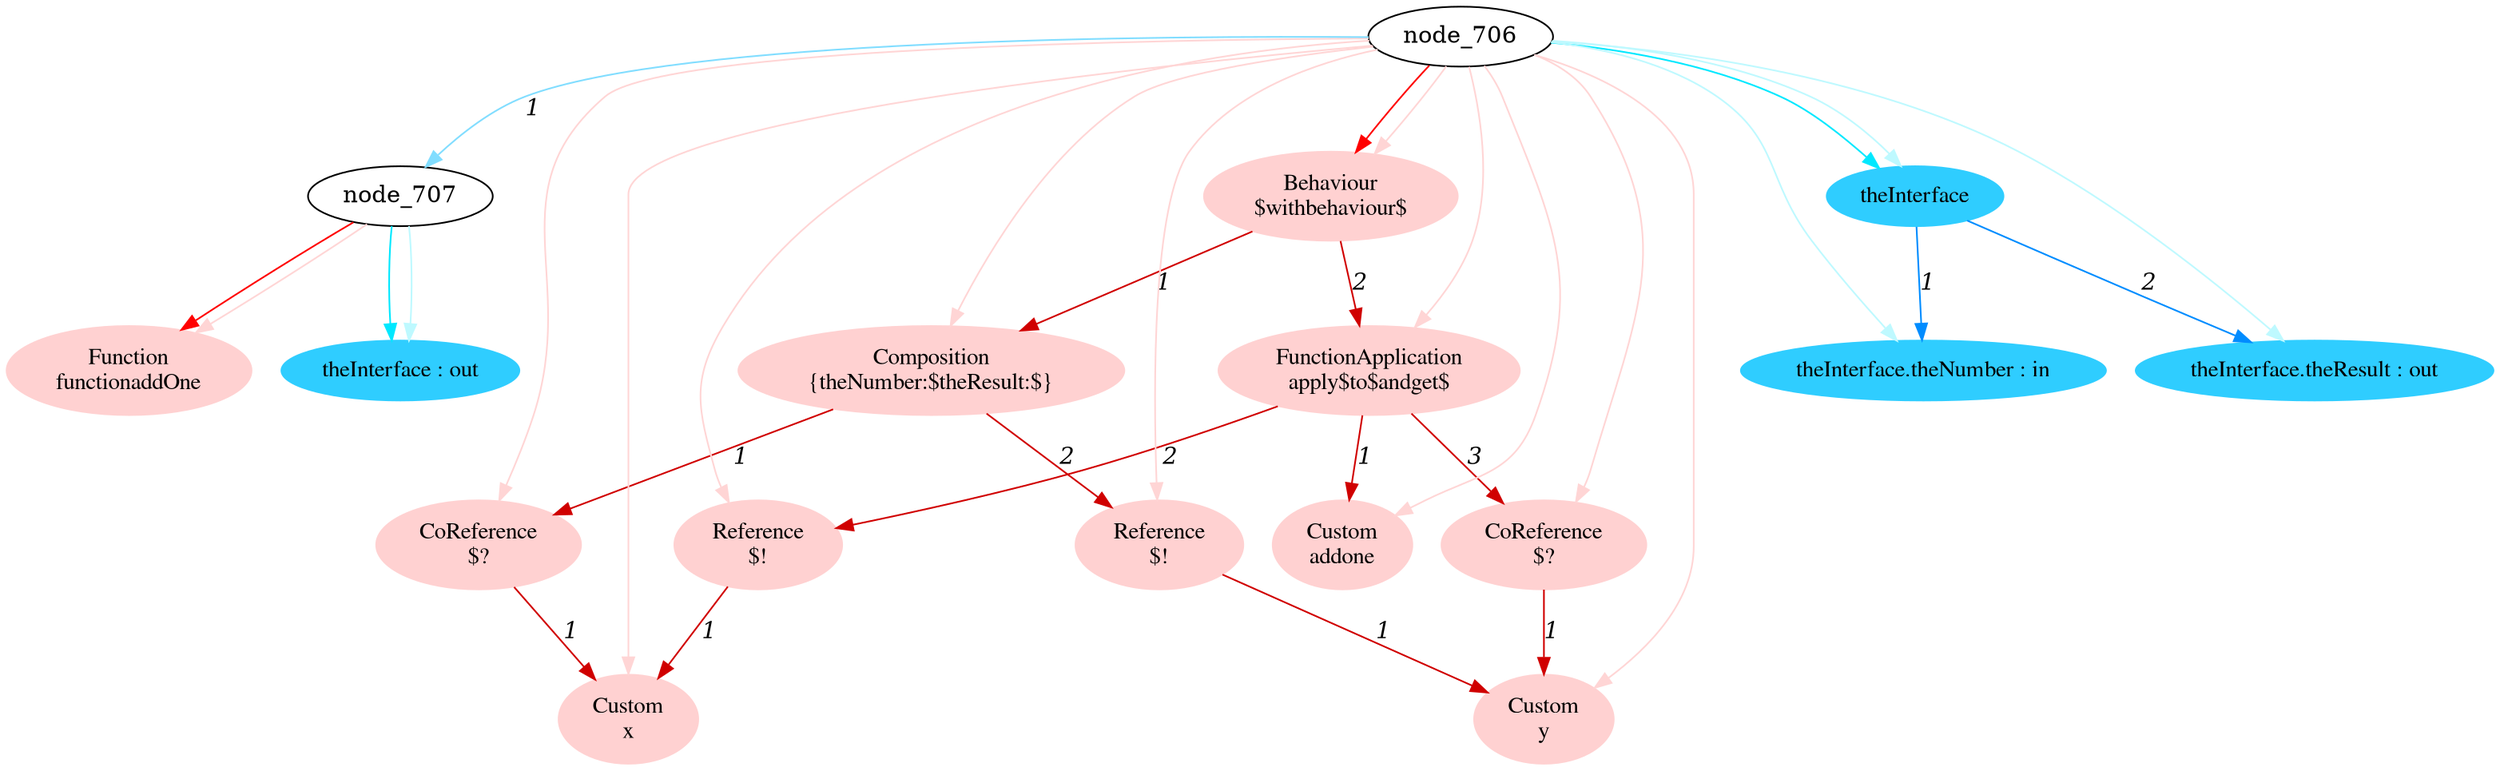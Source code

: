 digraph g{node_760 [shape="ellipse", style="filled", color="#ffd1d1", fontname="Times", label="Function
functionaddOne" ]
node_763 [shape="ellipse", style="filled", color="#ffd1d1", fontname="Times", label="Custom
x" ]
node_767 [shape="ellipse", style="filled", color="#ffd1d1", fontname="Times", label="CoReference
$?" ]
node_771 [shape="ellipse", style="filled", color="#ffd1d1", fontname="Times", label="Custom
y" ]
node_775 [shape="ellipse", style="filled", color="#ffd1d1", fontname="Times", label="Reference
$!" ]
node_779 [shape="ellipse", style="filled", color="#ffd1d1", fontname="Times", label="Composition
{theNumber:$theResult:$}" ]
node_784 [shape="ellipse", style="filled", color="#ffd1d1", fontname="Times", label="Custom
addone" ]
node_787 [shape="ellipse", style="filled", color="#ffd1d1", fontname="Times", label="Reference
$!" ]
node_791 [shape="ellipse", style="filled", color="#ffd1d1", fontname="Times", label="CoReference
$?" ]
node_795 [shape="ellipse", style="filled", color="#ffd1d1", fontname="Times", label="FunctionApplication
apply$to$andget$" ]
node_801 [shape="ellipse", style="filled", color="#ffd1d1", fontname="Times", label="Behaviour
$withbehaviour$" ]
node_708 [shape="ellipse", style="filled", color="#2fcdff", fontname="Times", label="theInterface : out" ]
node_715 [shape="ellipse", style="filled", color="#2fcdff", fontname="Times", label="theInterface" ]
node_716 [shape="ellipse", style="filled", color="#2fcdff", fontname="Times", label="theInterface.theNumber : in" ]
node_718 [shape="ellipse", style="filled", color="#2fcdff", fontname="Times", label="theInterface.theResult : out" ]
node_767 -> node_763 [dir=forward, arrowHead=normal, fontname="Times-Italic", arrowsize=1, color="#d00000", label="1",  headlabel="", taillabel="" ]
node_775 -> node_771 [dir=forward, arrowHead=normal, fontname="Times-Italic", arrowsize=1, color="#d00000", label="1",  headlabel="", taillabel="" ]
node_779 -> node_767 [dir=forward, arrowHead=normal, fontname="Times-Italic", arrowsize=1, color="#d00000", label="1",  headlabel="", taillabel="" ]
node_779 -> node_775 [dir=forward, arrowHead=normal, fontname="Times-Italic", arrowsize=1, color="#d00000", label="2",  headlabel="", taillabel="" ]
node_787 -> node_763 [dir=forward, arrowHead=normal, fontname="Times-Italic", arrowsize=1, color="#d00000", label="1",  headlabel="", taillabel="" ]
node_791 -> node_771 [dir=forward, arrowHead=normal, fontname="Times-Italic", arrowsize=1, color="#d00000", label="1",  headlabel="", taillabel="" ]
node_795 -> node_784 [dir=forward, arrowHead=normal, fontname="Times-Italic", arrowsize=1, color="#d00000", label="1",  headlabel="", taillabel="" ]
node_795 -> node_787 [dir=forward, arrowHead=normal, fontname="Times-Italic", arrowsize=1, color="#d00000", label="2",  headlabel="", taillabel="" ]
node_795 -> node_791 [dir=forward, arrowHead=normal, fontname="Times-Italic", arrowsize=1, color="#d00000", label="3",  headlabel="", taillabel="" ]
node_801 -> node_779 [dir=forward, arrowHead=normal, fontname="Times-Italic", arrowsize=1, color="#d00000", label="1",  headlabel="", taillabel="" ]
node_801 -> node_795 [dir=forward, arrowHead=normal, fontname="Times-Italic", arrowsize=1, color="#d00000", label="2",  headlabel="", taillabel="" ]
node_707 -> node_760 [dir=forward, arrowHead=normal, fontname="Times-Italic", arrowsize=1, color="#ff0000", label="",  headlabel="", taillabel="" ]
node_706 -> node_801 [dir=forward, arrowHead=normal, fontname="Times-Italic", arrowsize=1, color="#ff0000", label="",  headlabel="", taillabel="" ]
node_707 -> node_760 [dir=forward, arrowHead=normal, fontname="Times-Italic", arrowsize=1, color="#ffd5d5", label="",  headlabel="", taillabel="" ]
node_706 -> node_763 [dir=forward, arrowHead=normal, fontname="Times-Italic", arrowsize=1, color="#ffd5d5", label="",  headlabel="", taillabel="" ]
node_706 -> node_767 [dir=forward, arrowHead=normal, fontname="Times-Italic", arrowsize=1, color="#ffd5d5", label="",  headlabel="", taillabel="" ]
node_706 -> node_771 [dir=forward, arrowHead=normal, fontname="Times-Italic", arrowsize=1, color="#ffd5d5", label="",  headlabel="", taillabel="" ]
node_706 -> node_775 [dir=forward, arrowHead=normal, fontname="Times-Italic", arrowsize=1, color="#ffd5d5", label="",  headlabel="", taillabel="" ]
node_706 -> node_779 [dir=forward, arrowHead=normal, fontname="Times-Italic", arrowsize=1, color="#ffd5d5", label="",  headlabel="", taillabel="" ]
node_706 -> node_784 [dir=forward, arrowHead=normal, fontname="Times-Italic", arrowsize=1, color="#ffd5d5", label="",  headlabel="", taillabel="" ]
node_706 -> node_787 [dir=forward, arrowHead=normal, fontname="Times-Italic", arrowsize=1, color="#ffd5d5", label="",  headlabel="", taillabel="" ]
node_706 -> node_791 [dir=forward, arrowHead=normal, fontname="Times-Italic", arrowsize=1, color="#ffd5d5", label="",  headlabel="", taillabel="" ]
node_706 -> node_795 [dir=forward, arrowHead=normal, fontname="Times-Italic", arrowsize=1, color="#ffd5d5", label="",  headlabel="", taillabel="" ]
node_706 -> node_801 [dir=forward, arrowHead=normal, fontname="Times-Italic", arrowsize=1, color="#ffd5d5", label="",  headlabel="", taillabel="" ]
node_707 -> node_708 [dir=forward, arrowHead=normal, fontname="Times-Italic", arrowsize=1, color="#00e8ff", label="",  headlabel="", taillabel="" ]
node_706 -> node_715 [dir=forward, arrowHead=normal, fontname="Times-Italic", arrowsize=1, color="#00e8ff", label="",  headlabel="", taillabel="" ]
node_707 -> node_708 [dir=forward, arrowHead=normal, fontname="Times-Italic", arrowsize=1, color="#bef9ff", label="",  headlabel="", taillabel="" ]
node_706 -> node_716 [dir=forward, arrowHead=normal, fontname="Times-Italic", arrowsize=1, color="#bef9ff", label="",  headlabel="", taillabel="" ]
node_706 -> node_718 [dir=forward, arrowHead=normal, fontname="Times-Italic", arrowsize=1, color="#bef9ff", label="",  headlabel="", taillabel="" ]
node_706 -> node_715 [dir=forward, arrowHead=normal, fontname="Times-Italic", arrowsize=1, color="#bef9ff", label="",  headlabel="", taillabel="" ]
node_715 -> node_716 [dir=forward, arrowHead=normal, fontname="Times-Italic", arrowsize=1, color="#008cff", label="1",  headlabel="", taillabel="" ]
node_715 -> node_718 [dir=forward, arrowHead=normal, fontname="Times-Italic", arrowsize=1, color="#008cff", label="2",  headlabel="", taillabel="" ]
node_706 -> node_707 [dir=forward, arrowHead=normal, fontname="Times-Italic", arrowsize=1, color="#81ddff", label="1",  headlabel="", taillabel="" ]
}